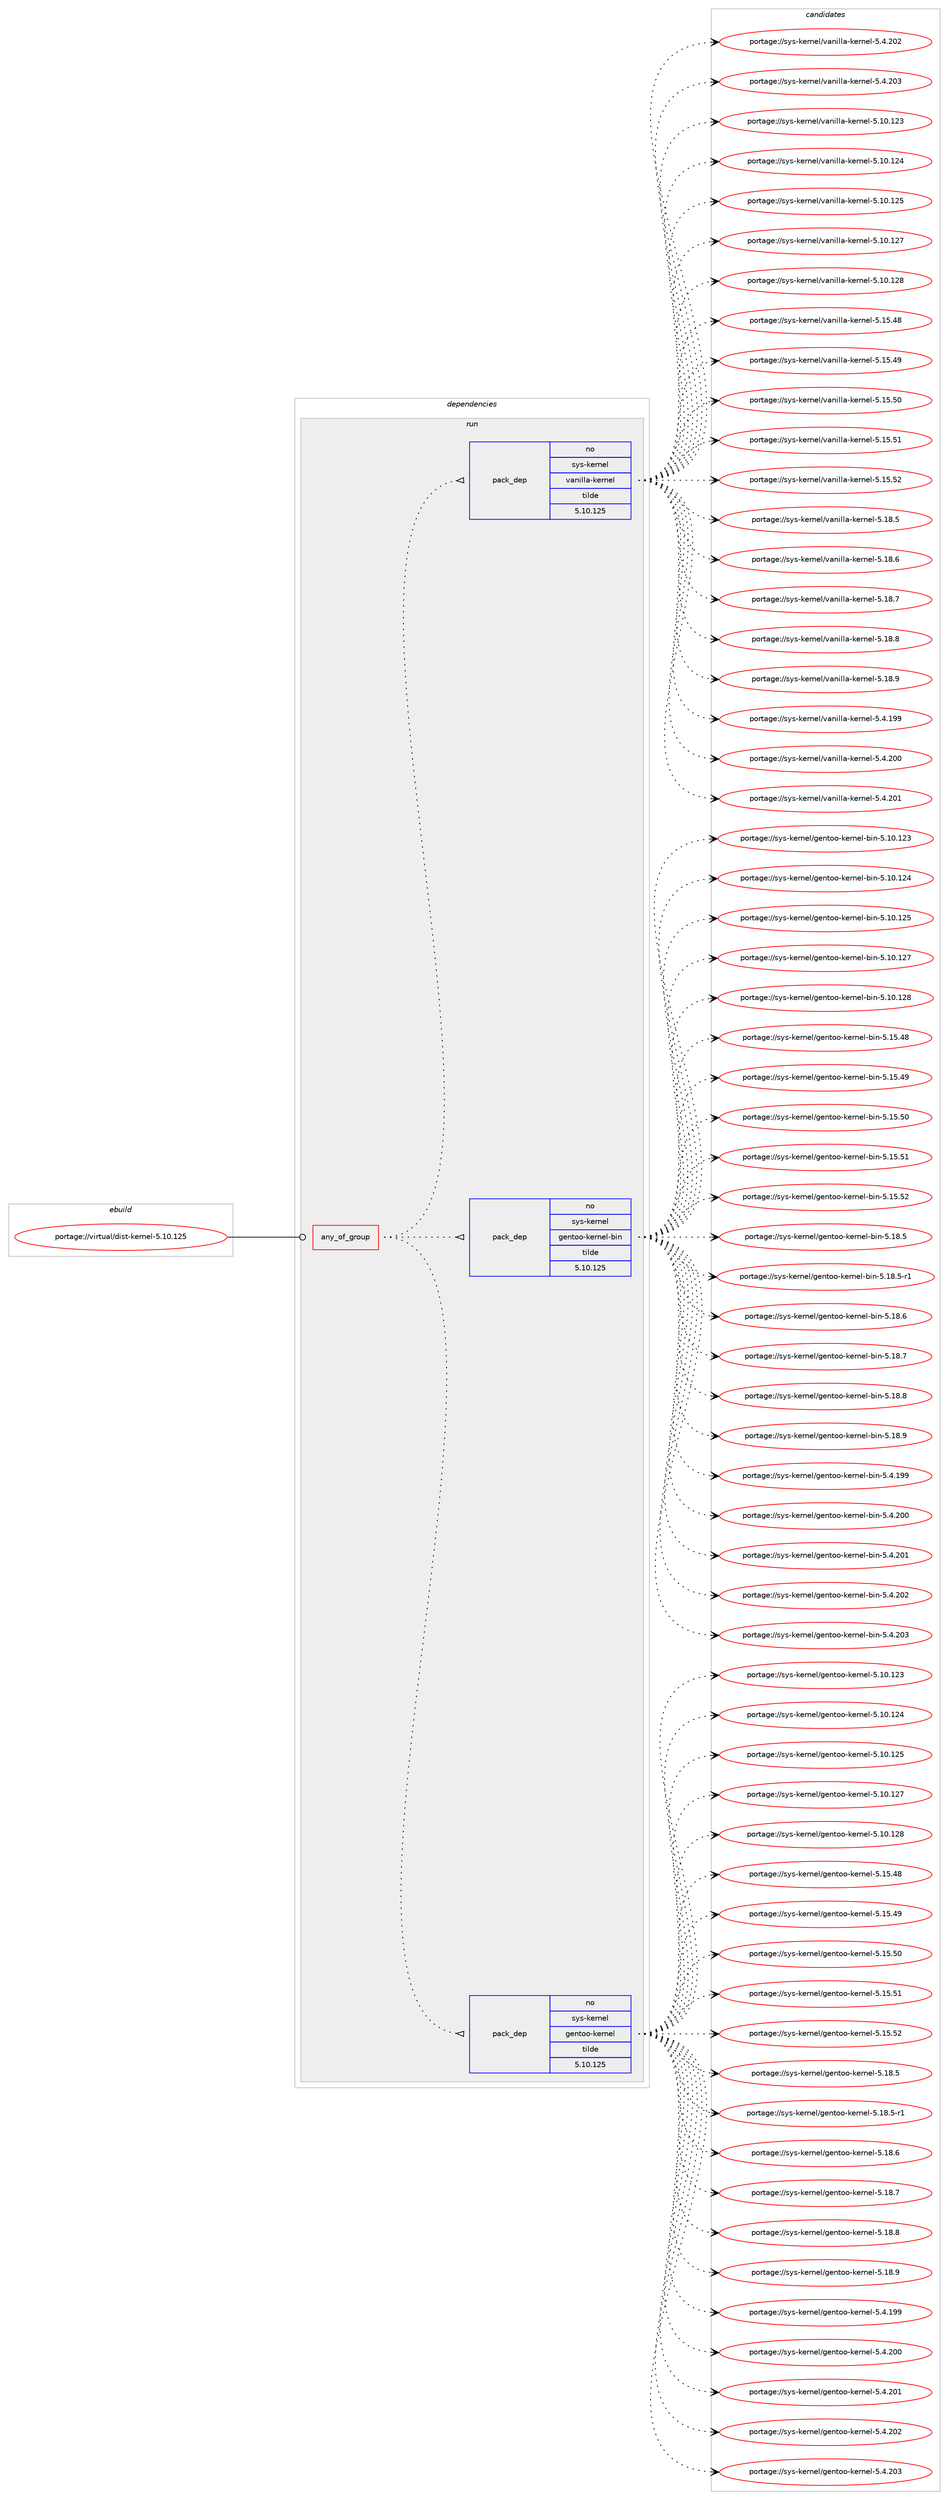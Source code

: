 digraph prolog {

# *************
# Graph options
# *************

newrank=true;
concentrate=true;
compound=true;
graph [rankdir=LR,fontname=Helvetica,fontsize=10,ranksep=1.5];#, ranksep=2.5, nodesep=0.2];
edge  [arrowhead=vee];
node  [fontname=Helvetica,fontsize=10];

# **********
# The ebuild
# **********

subgraph cluster_leftcol {
color=gray;
rank=same;
label=<<i>ebuild</i>>;
id [label="portage://virtual/dist-kernel-5.10.125", color=red, width=4, href="../virtual/dist-kernel-5.10.125.svg"];
}

# ****************
# The dependencies
# ****************

subgraph cluster_midcol {
color=gray;
label=<<i>dependencies</i>>;
subgraph cluster_compile {
fillcolor="#eeeeee";
style=filled;
label=<<i>compile</i>>;
}
subgraph cluster_compileandrun {
fillcolor="#eeeeee";
style=filled;
label=<<i>compile and run</i>>;
}
subgraph cluster_run {
fillcolor="#eeeeee";
style=filled;
label=<<i>run</i>>;
subgraph any5 {
dependency378 [label=<<TABLE BORDER="0" CELLBORDER="1" CELLSPACING="0" CELLPADDING="4"><TR><TD CELLPADDING="10">any_of_group</TD></TR></TABLE>>, shape=none, color=red];subgraph pack110 {
dependency379 [label=<<TABLE BORDER="0" CELLBORDER="1" CELLSPACING="0" CELLPADDING="4" WIDTH="220"><TR><TD ROWSPAN="6" CELLPADDING="30">pack_dep</TD></TR><TR><TD WIDTH="110">no</TD></TR><TR><TD>sys-kernel</TD></TR><TR><TD>gentoo-kernel</TD></TR><TR><TD>tilde</TD></TR><TR><TD>5.10.125</TD></TR></TABLE>>, shape=none, color=blue];
}
dependency378:e -> dependency379:w [weight=20,style="dotted",arrowhead="oinv"];
subgraph pack111 {
dependency380 [label=<<TABLE BORDER="0" CELLBORDER="1" CELLSPACING="0" CELLPADDING="4" WIDTH="220"><TR><TD ROWSPAN="6" CELLPADDING="30">pack_dep</TD></TR><TR><TD WIDTH="110">no</TD></TR><TR><TD>sys-kernel</TD></TR><TR><TD>gentoo-kernel-bin</TD></TR><TR><TD>tilde</TD></TR><TR><TD>5.10.125</TD></TR></TABLE>>, shape=none, color=blue];
}
dependency378:e -> dependency380:w [weight=20,style="dotted",arrowhead="oinv"];
subgraph pack112 {
dependency381 [label=<<TABLE BORDER="0" CELLBORDER="1" CELLSPACING="0" CELLPADDING="4" WIDTH="220"><TR><TD ROWSPAN="6" CELLPADDING="30">pack_dep</TD></TR><TR><TD WIDTH="110">no</TD></TR><TR><TD>sys-kernel</TD></TR><TR><TD>vanilla-kernel</TD></TR><TR><TD>tilde</TD></TR><TR><TD>5.10.125</TD></TR></TABLE>>, shape=none, color=blue];
}
dependency378:e -> dependency381:w [weight=20,style="dotted",arrowhead="oinv"];
}
id:e -> dependency378:w [weight=20,style="solid",arrowhead="odot"];
}
}

# **************
# The candidates
# **************

subgraph cluster_choices {
rank=same;
color=gray;
label=<<i>candidates</i>>;

subgraph choice110 {
color=black;
nodesep=1;
choice115121115451071011141101011084710310111011611111145107101114110101108455346494846495051 [label="portage://sys-kernel/gentoo-kernel-5.10.123", color=red, width=4,href="../sys-kernel/gentoo-kernel-5.10.123.svg"];
choice115121115451071011141101011084710310111011611111145107101114110101108455346494846495052 [label="portage://sys-kernel/gentoo-kernel-5.10.124", color=red, width=4,href="../sys-kernel/gentoo-kernel-5.10.124.svg"];
choice115121115451071011141101011084710310111011611111145107101114110101108455346494846495053 [label="portage://sys-kernel/gentoo-kernel-5.10.125", color=red, width=4,href="../sys-kernel/gentoo-kernel-5.10.125.svg"];
choice115121115451071011141101011084710310111011611111145107101114110101108455346494846495055 [label="portage://sys-kernel/gentoo-kernel-5.10.127", color=red, width=4,href="../sys-kernel/gentoo-kernel-5.10.127.svg"];
choice115121115451071011141101011084710310111011611111145107101114110101108455346494846495056 [label="portage://sys-kernel/gentoo-kernel-5.10.128", color=red, width=4,href="../sys-kernel/gentoo-kernel-5.10.128.svg"];
choice1151211154510710111411010110847103101110116111111451071011141101011084553464953465256 [label="portage://sys-kernel/gentoo-kernel-5.15.48", color=red, width=4,href="../sys-kernel/gentoo-kernel-5.15.48.svg"];
choice1151211154510710111411010110847103101110116111111451071011141101011084553464953465257 [label="portage://sys-kernel/gentoo-kernel-5.15.49", color=red, width=4,href="../sys-kernel/gentoo-kernel-5.15.49.svg"];
choice1151211154510710111411010110847103101110116111111451071011141101011084553464953465348 [label="portage://sys-kernel/gentoo-kernel-5.15.50", color=red, width=4,href="../sys-kernel/gentoo-kernel-5.15.50.svg"];
choice1151211154510710111411010110847103101110116111111451071011141101011084553464953465349 [label="portage://sys-kernel/gentoo-kernel-5.15.51", color=red, width=4,href="../sys-kernel/gentoo-kernel-5.15.51.svg"];
choice1151211154510710111411010110847103101110116111111451071011141101011084553464953465350 [label="portage://sys-kernel/gentoo-kernel-5.15.52", color=red, width=4,href="../sys-kernel/gentoo-kernel-5.15.52.svg"];
choice11512111545107101114110101108471031011101161111114510710111411010110845534649564653 [label="portage://sys-kernel/gentoo-kernel-5.18.5", color=red, width=4,href="../sys-kernel/gentoo-kernel-5.18.5.svg"];
choice115121115451071011141101011084710310111011611111145107101114110101108455346495646534511449 [label="portage://sys-kernel/gentoo-kernel-5.18.5-r1", color=red, width=4,href="../sys-kernel/gentoo-kernel-5.18.5-r1.svg"];
choice11512111545107101114110101108471031011101161111114510710111411010110845534649564654 [label="portage://sys-kernel/gentoo-kernel-5.18.6", color=red, width=4,href="../sys-kernel/gentoo-kernel-5.18.6.svg"];
choice11512111545107101114110101108471031011101161111114510710111411010110845534649564655 [label="portage://sys-kernel/gentoo-kernel-5.18.7", color=red, width=4,href="../sys-kernel/gentoo-kernel-5.18.7.svg"];
choice11512111545107101114110101108471031011101161111114510710111411010110845534649564656 [label="portage://sys-kernel/gentoo-kernel-5.18.8", color=red, width=4,href="../sys-kernel/gentoo-kernel-5.18.8.svg"];
choice11512111545107101114110101108471031011101161111114510710111411010110845534649564657 [label="portage://sys-kernel/gentoo-kernel-5.18.9", color=red, width=4,href="../sys-kernel/gentoo-kernel-5.18.9.svg"];
choice1151211154510710111411010110847103101110116111111451071011141101011084553465246495757 [label="portage://sys-kernel/gentoo-kernel-5.4.199", color=red, width=4,href="../sys-kernel/gentoo-kernel-5.4.199.svg"];
choice1151211154510710111411010110847103101110116111111451071011141101011084553465246504848 [label="portage://sys-kernel/gentoo-kernel-5.4.200", color=red, width=4,href="../sys-kernel/gentoo-kernel-5.4.200.svg"];
choice1151211154510710111411010110847103101110116111111451071011141101011084553465246504849 [label="portage://sys-kernel/gentoo-kernel-5.4.201", color=red, width=4,href="../sys-kernel/gentoo-kernel-5.4.201.svg"];
choice1151211154510710111411010110847103101110116111111451071011141101011084553465246504850 [label="portage://sys-kernel/gentoo-kernel-5.4.202", color=red, width=4,href="../sys-kernel/gentoo-kernel-5.4.202.svg"];
choice1151211154510710111411010110847103101110116111111451071011141101011084553465246504851 [label="portage://sys-kernel/gentoo-kernel-5.4.203", color=red, width=4,href="../sys-kernel/gentoo-kernel-5.4.203.svg"];
dependency379:e -> choice115121115451071011141101011084710310111011611111145107101114110101108455346494846495051:w [style=dotted,weight="100"];
dependency379:e -> choice115121115451071011141101011084710310111011611111145107101114110101108455346494846495052:w [style=dotted,weight="100"];
dependency379:e -> choice115121115451071011141101011084710310111011611111145107101114110101108455346494846495053:w [style=dotted,weight="100"];
dependency379:e -> choice115121115451071011141101011084710310111011611111145107101114110101108455346494846495055:w [style=dotted,weight="100"];
dependency379:e -> choice115121115451071011141101011084710310111011611111145107101114110101108455346494846495056:w [style=dotted,weight="100"];
dependency379:e -> choice1151211154510710111411010110847103101110116111111451071011141101011084553464953465256:w [style=dotted,weight="100"];
dependency379:e -> choice1151211154510710111411010110847103101110116111111451071011141101011084553464953465257:w [style=dotted,weight="100"];
dependency379:e -> choice1151211154510710111411010110847103101110116111111451071011141101011084553464953465348:w [style=dotted,weight="100"];
dependency379:e -> choice1151211154510710111411010110847103101110116111111451071011141101011084553464953465349:w [style=dotted,weight="100"];
dependency379:e -> choice1151211154510710111411010110847103101110116111111451071011141101011084553464953465350:w [style=dotted,weight="100"];
dependency379:e -> choice11512111545107101114110101108471031011101161111114510710111411010110845534649564653:w [style=dotted,weight="100"];
dependency379:e -> choice115121115451071011141101011084710310111011611111145107101114110101108455346495646534511449:w [style=dotted,weight="100"];
dependency379:e -> choice11512111545107101114110101108471031011101161111114510710111411010110845534649564654:w [style=dotted,weight="100"];
dependency379:e -> choice11512111545107101114110101108471031011101161111114510710111411010110845534649564655:w [style=dotted,weight="100"];
dependency379:e -> choice11512111545107101114110101108471031011101161111114510710111411010110845534649564656:w [style=dotted,weight="100"];
dependency379:e -> choice11512111545107101114110101108471031011101161111114510710111411010110845534649564657:w [style=dotted,weight="100"];
dependency379:e -> choice1151211154510710111411010110847103101110116111111451071011141101011084553465246495757:w [style=dotted,weight="100"];
dependency379:e -> choice1151211154510710111411010110847103101110116111111451071011141101011084553465246504848:w [style=dotted,weight="100"];
dependency379:e -> choice1151211154510710111411010110847103101110116111111451071011141101011084553465246504849:w [style=dotted,weight="100"];
dependency379:e -> choice1151211154510710111411010110847103101110116111111451071011141101011084553465246504850:w [style=dotted,weight="100"];
dependency379:e -> choice1151211154510710111411010110847103101110116111111451071011141101011084553465246504851:w [style=dotted,weight="100"];
}
subgraph choice111 {
color=black;
nodesep=1;
choice1151211154510710111411010110847103101110116111111451071011141101011084598105110455346494846495051 [label="portage://sys-kernel/gentoo-kernel-bin-5.10.123", color=red, width=4,href="../sys-kernel/gentoo-kernel-bin-5.10.123.svg"];
choice1151211154510710111411010110847103101110116111111451071011141101011084598105110455346494846495052 [label="portage://sys-kernel/gentoo-kernel-bin-5.10.124", color=red, width=4,href="../sys-kernel/gentoo-kernel-bin-5.10.124.svg"];
choice1151211154510710111411010110847103101110116111111451071011141101011084598105110455346494846495053 [label="portage://sys-kernel/gentoo-kernel-bin-5.10.125", color=red, width=4,href="../sys-kernel/gentoo-kernel-bin-5.10.125.svg"];
choice1151211154510710111411010110847103101110116111111451071011141101011084598105110455346494846495055 [label="portage://sys-kernel/gentoo-kernel-bin-5.10.127", color=red, width=4,href="../sys-kernel/gentoo-kernel-bin-5.10.127.svg"];
choice1151211154510710111411010110847103101110116111111451071011141101011084598105110455346494846495056 [label="portage://sys-kernel/gentoo-kernel-bin-5.10.128", color=red, width=4,href="../sys-kernel/gentoo-kernel-bin-5.10.128.svg"];
choice11512111545107101114110101108471031011101161111114510710111411010110845981051104553464953465256 [label="portage://sys-kernel/gentoo-kernel-bin-5.15.48", color=red, width=4,href="../sys-kernel/gentoo-kernel-bin-5.15.48.svg"];
choice11512111545107101114110101108471031011101161111114510710111411010110845981051104553464953465257 [label="portage://sys-kernel/gentoo-kernel-bin-5.15.49", color=red, width=4,href="../sys-kernel/gentoo-kernel-bin-5.15.49.svg"];
choice11512111545107101114110101108471031011101161111114510710111411010110845981051104553464953465348 [label="portage://sys-kernel/gentoo-kernel-bin-5.15.50", color=red, width=4,href="../sys-kernel/gentoo-kernel-bin-5.15.50.svg"];
choice11512111545107101114110101108471031011101161111114510710111411010110845981051104553464953465349 [label="portage://sys-kernel/gentoo-kernel-bin-5.15.51", color=red, width=4,href="../sys-kernel/gentoo-kernel-bin-5.15.51.svg"];
choice11512111545107101114110101108471031011101161111114510710111411010110845981051104553464953465350 [label="portage://sys-kernel/gentoo-kernel-bin-5.15.52", color=red, width=4,href="../sys-kernel/gentoo-kernel-bin-5.15.52.svg"];
choice115121115451071011141101011084710310111011611111145107101114110101108459810511045534649564653 [label="portage://sys-kernel/gentoo-kernel-bin-5.18.5", color=red, width=4,href="../sys-kernel/gentoo-kernel-bin-5.18.5.svg"];
choice1151211154510710111411010110847103101110116111111451071011141101011084598105110455346495646534511449 [label="portage://sys-kernel/gentoo-kernel-bin-5.18.5-r1", color=red, width=4,href="../sys-kernel/gentoo-kernel-bin-5.18.5-r1.svg"];
choice115121115451071011141101011084710310111011611111145107101114110101108459810511045534649564654 [label="portage://sys-kernel/gentoo-kernel-bin-5.18.6", color=red, width=4,href="../sys-kernel/gentoo-kernel-bin-5.18.6.svg"];
choice115121115451071011141101011084710310111011611111145107101114110101108459810511045534649564655 [label="portage://sys-kernel/gentoo-kernel-bin-5.18.7", color=red, width=4,href="../sys-kernel/gentoo-kernel-bin-5.18.7.svg"];
choice115121115451071011141101011084710310111011611111145107101114110101108459810511045534649564656 [label="portage://sys-kernel/gentoo-kernel-bin-5.18.8", color=red, width=4,href="../sys-kernel/gentoo-kernel-bin-5.18.8.svg"];
choice115121115451071011141101011084710310111011611111145107101114110101108459810511045534649564657 [label="portage://sys-kernel/gentoo-kernel-bin-5.18.9", color=red, width=4,href="../sys-kernel/gentoo-kernel-bin-5.18.9.svg"];
choice11512111545107101114110101108471031011101161111114510710111411010110845981051104553465246495757 [label="portage://sys-kernel/gentoo-kernel-bin-5.4.199", color=red, width=4,href="../sys-kernel/gentoo-kernel-bin-5.4.199.svg"];
choice11512111545107101114110101108471031011101161111114510710111411010110845981051104553465246504848 [label="portage://sys-kernel/gentoo-kernel-bin-5.4.200", color=red, width=4,href="../sys-kernel/gentoo-kernel-bin-5.4.200.svg"];
choice11512111545107101114110101108471031011101161111114510710111411010110845981051104553465246504849 [label="portage://sys-kernel/gentoo-kernel-bin-5.4.201", color=red, width=4,href="../sys-kernel/gentoo-kernel-bin-5.4.201.svg"];
choice11512111545107101114110101108471031011101161111114510710111411010110845981051104553465246504850 [label="portage://sys-kernel/gentoo-kernel-bin-5.4.202", color=red, width=4,href="../sys-kernel/gentoo-kernel-bin-5.4.202.svg"];
choice11512111545107101114110101108471031011101161111114510710111411010110845981051104553465246504851 [label="portage://sys-kernel/gentoo-kernel-bin-5.4.203", color=red, width=4,href="../sys-kernel/gentoo-kernel-bin-5.4.203.svg"];
dependency380:e -> choice1151211154510710111411010110847103101110116111111451071011141101011084598105110455346494846495051:w [style=dotted,weight="100"];
dependency380:e -> choice1151211154510710111411010110847103101110116111111451071011141101011084598105110455346494846495052:w [style=dotted,weight="100"];
dependency380:e -> choice1151211154510710111411010110847103101110116111111451071011141101011084598105110455346494846495053:w [style=dotted,weight="100"];
dependency380:e -> choice1151211154510710111411010110847103101110116111111451071011141101011084598105110455346494846495055:w [style=dotted,weight="100"];
dependency380:e -> choice1151211154510710111411010110847103101110116111111451071011141101011084598105110455346494846495056:w [style=dotted,weight="100"];
dependency380:e -> choice11512111545107101114110101108471031011101161111114510710111411010110845981051104553464953465256:w [style=dotted,weight="100"];
dependency380:e -> choice11512111545107101114110101108471031011101161111114510710111411010110845981051104553464953465257:w [style=dotted,weight="100"];
dependency380:e -> choice11512111545107101114110101108471031011101161111114510710111411010110845981051104553464953465348:w [style=dotted,weight="100"];
dependency380:e -> choice11512111545107101114110101108471031011101161111114510710111411010110845981051104553464953465349:w [style=dotted,weight="100"];
dependency380:e -> choice11512111545107101114110101108471031011101161111114510710111411010110845981051104553464953465350:w [style=dotted,weight="100"];
dependency380:e -> choice115121115451071011141101011084710310111011611111145107101114110101108459810511045534649564653:w [style=dotted,weight="100"];
dependency380:e -> choice1151211154510710111411010110847103101110116111111451071011141101011084598105110455346495646534511449:w [style=dotted,weight="100"];
dependency380:e -> choice115121115451071011141101011084710310111011611111145107101114110101108459810511045534649564654:w [style=dotted,weight="100"];
dependency380:e -> choice115121115451071011141101011084710310111011611111145107101114110101108459810511045534649564655:w [style=dotted,weight="100"];
dependency380:e -> choice115121115451071011141101011084710310111011611111145107101114110101108459810511045534649564656:w [style=dotted,weight="100"];
dependency380:e -> choice115121115451071011141101011084710310111011611111145107101114110101108459810511045534649564657:w [style=dotted,weight="100"];
dependency380:e -> choice11512111545107101114110101108471031011101161111114510710111411010110845981051104553465246495757:w [style=dotted,weight="100"];
dependency380:e -> choice11512111545107101114110101108471031011101161111114510710111411010110845981051104553465246504848:w [style=dotted,weight="100"];
dependency380:e -> choice11512111545107101114110101108471031011101161111114510710111411010110845981051104553465246504849:w [style=dotted,weight="100"];
dependency380:e -> choice11512111545107101114110101108471031011101161111114510710111411010110845981051104553465246504850:w [style=dotted,weight="100"];
dependency380:e -> choice11512111545107101114110101108471031011101161111114510710111411010110845981051104553465246504851:w [style=dotted,weight="100"];
}
subgraph choice112 {
color=black;
nodesep=1;
choice1151211154510710111411010110847118971101051081089745107101114110101108455346494846495051 [label="portage://sys-kernel/vanilla-kernel-5.10.123", color=red, width=4,href="../sys-kernel/vanilla-kernel-5.10.123.svg"];
choice1151211154510710111411010110847118971101051081089745107101114110101108455346494846495052 [label="portage://sys-kernel/vanilla-kernel-5.10.124", color=red, width=4,href="../sys-kernel/vanilla-kernel-5.10.124.svg"];
choice1151211154510710111411010110847118971101051081089745107101114110101108455346494846495053 [label="portage://sys-kernel/vanilla-kernel-5.10.125", color=red, width=4,href="../sys-kernel/vanilla-kernel-5.10.125.svg"];
choice1151211154510710111411010110847118971101051081089745107101114110101108455346494846495055 [label="portage://sys-kernel/vanilla-kernel-5.10.127", color=red, width=4,href="../sys-kernel/vanilla-kernel-5.10.127.svg"];
choice1151211154510710111411010110847118971101051081089745107101114110101108455346494846495056 [label="portage://sys-kernel/vanilla-kernel-5.10.128", color=red, width=4,href="../sys-kernel/vanilla-kernel-5.10.128.svg"];
choice11512111545107101114110101108471189711010510810897451071011141101011084553464953465256 [label="portage://sys-kernel/vanilla-kernel-5.15.48", color=red, width=4,href="../sys-kernel/vanilla-kernel-5.15.48.svg"];
choice11512111545107101114110101108471189711010510810897451071011141101011084553464953465257 [label="portage://sys-kernel/vanilla-kernel-5.15.49", color=red, width=4,href="../sys-kernel/vanilla-kernel-5.15.49.svg"];
choice11512111545107101114110101108471189711010510810897451071011141101011084553464953465348 [label="portage://sys-kernel/vanilla-kernel-5.15.50", color=red, width=4,href="../sys-kernel/vanilla-kernel-5.15.50.svg"];
choice11512111545107101114110101108471189711010510810897451071011141101011084553464953465349 [label="portage://sys-kernel/vanilla-kernel-5.15.51", color=red, width=4,href="../sys-kernel/vanilla-kernel-5.15.51.svg"];
choice11512111545107101114110101108471189711010510810897451071011141101011084553464953465350 [label="portage://sys-kernel/vanilla-kernel-5.15.52", color=red, width=4,href="../sys-kernel/vanilla-kernel-5.15.52.svg"];
choice115121115451071011141101011084711897110105108108974510710111411010110845534649564653 [label="portage://sys-kernel/vanilla-kernel-5.18.5", color=red, width=4,href="../sys-kernel/vanilla-kernel-5.18.5.svg"];
choice115121115451071011141101011084711897110105108108974510710111411010110845534649564654 [label="portage://sys-kernel/vanilla-kernel-5.18.6", color=red, width=4,href="../sys-kernel/vanilla-kernel-5.18.6.svg"];
choice115121115451071011141101011084711897110105108108974510710111411010110845534649564655 [label="portage://sys-kernel/vanilla-kernel-5.18.7", color=red, width=4,href="../sys-kernel/vanilla-kernel-5.18.7.svg"];
choice115121115451071011141101011084711897110105108108974510710111411010110845534649564656 [label="portage://sys-kernel/vanilla-kernel-5.18.8", color=red, width=4,href="../sys-kernel/vanilla-kernel-5.18.8.svg"];
choice115121115451071011141101011084711897110105108108974510710111411010110845534649564657 [label="portage://sys-kernel/vanilla-kernel-5.18.9", color=red, width=4,href="../sys-kernel/vanilla-kernel-5.18.9.svg"];
choice11512111545107101114110101108471189711010510810897451071011141101011084553465246495757 [label="portage://sys-kernel/vanilla-kernel-5.4.199", color=red, width=4,href="../sys-kernel/vanilla-kernel-5.4.199.svg"];
choice11512111545107101114110101108471189711010510810897451071011141101011084553465246504848 [label="portage://sys-kernel/vanilla-kernel-5.4.200", color=red, width=4,href="../sys-kernel/vanilla-kernel-5.4.200.svg"];
choice11512111545107101114110101108471189711010510810897451071011141101011084553465246504849 [label="portage://sys-kernel/vanilla-kernel-5.4.201", color=red, width=4,href="../sys-kernel/vanilla-kernel-5.4.201.svg"];
choice11512111545107101114110101108471189711010510810897451071011141101011084553465246504850 [label="portage://sys-kernel/vanilla-kernel-5.4.202", color=red, width=4,href="../sys-kernel/vanilla-kernel-5.4.202.svg"];
choice11512111545107101114110101108471189711010510810897451071011141101011084553465246504851 [label="portage://sys-kernel/vanilla-kernel-5.4.203", color=red, width=4,href="../sys-kernel/vanilla-kernel-5.4.203.svg"];
dependency381:e -> choice1151211154510710111411010110847118971101051081089745107101114110101108455346494846495051:w [style=dotted,weight="100"];
dependency381:e -> choice1151211154510710111411010110847118971101051081089745107101114110101108455346494846495052:w [style=dotted,weight="100"];
dependency381:e -> choice1151211154510710111411010110847118971101051081089745107101114110101108455346494846495053:w [style=dotted,weight="100"];
dependency381:e -> choice1151211154510710111411010110847118971101051081089745107101114110101108455346494846495055:w [style=dotted,weight="100"];
dependency381:e -> choice1151211154510710111411010110847118971101051081089745107101114110101108455346494846495056:w [style=dotted,weight="100"];
dependency381:e -> choice11512111545107101114110101108471189711010510810897451071011141101011084553464953465256:w [style=dotted,weight="100"];
dependency381:e -> choice11512111545107101114110101108471189711010510810897451071011141101011084553464953465257:w [style=dotted,weight="100"];
dependency381:e -> choice11512111545107101114110101108471189711010510810897451071011141101011084553464953465348:w [style=dotted,weight="100"];
dependency381:e -> choice11512111545107101114110101108471189711010510810897451071011141101011084553464953465349:w [style=dotted,weight="100"];
dependency381:e -> choice11512111545107101114110101108471189711010510810897451071011141101011084553464953465350:w [style=dotted,weight="100"];
dependency381:e -> choice115121115451071011141101011084711897110105108108974510710111411010110845534649564653:w [style=dotted,weight="100"];
dependency381:e -> choice115121115451071011141101011084711897110105108108974510710111411010110845534649564654:w [style=dotted,weight="100"];
dependency381:e -> choice115121115451071011141101011084711897110105108108974510710111411010110845534649564655:w [style=dotted,weight="100"];
dependency381:e -> choice115121115451071011141101011084711897110105108108974510710111411010110845534649564656:w [style=dotted,weight="100"];
dependency381:e -> choice115121115451071011141101011084711897110105108108974510710111411010110845534649564657:w [style=dotted,weight="100"];
dependency381:e -> choice11512111545107101114110101108471189711010510810897451071011141101011084553465246495757:w [style=dotted,weight="100"];
dependency381:e -> choice11512111545107101114110101108471189711010510810897451071011141101011084553465246504848:w [style=dotted,weight="100"];
dependency381:e -> choice11512111545107101114110101108471189711010510810897451071011141101011084553465246504849:w [style=dotted,weight="100"];
dependency381:e -> choice11512111545107101114110101108471189711010510810897451071011141101011084553465246504850:w [style=dotted,weight="100"];
dependency381:e -> choice11512111545107101114110101108471189711010510810897451071011141101011084553465246504851:w [style=dotted,weight="100"];
}
}

}
